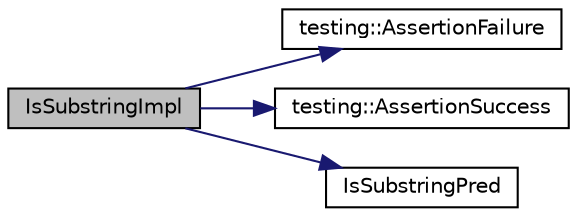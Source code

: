 digraph "IsSubstringImpl"
{
 // INTERACTIVE_SVG=YES
 // LATEX_PDF_SIZE
  bgcolor="transparent";
  edge [fontname="Helvetica",fontsize="10",labelfontname="Helvetica",labelfontsize="10"];
  node [fontname="Helvetica",fontsize="10",shape=record];
  rankdir="LR";
  Node1 [label="IsSubstringImpl",height=0.2,width=0.4,color="black", fillcolor="grey75", style="filled", fontcolor="black",tooltip=" "];
  Node1 -> Node2 [color="midnightblue",fontsize="10",style="solid",fontname="Helvetica"];
  Node2 [label="testing::AssertionFailure",height=0.2,width=0.4,color="black",URL="$d0/d75/namespacetesting_a8a25612ce946e4ffc6c9b911e7ff6a09.html#a8a25612ce946e4ffc6c9b911e7ff6a09",tooltip=" "];
  Node1 -> Node3 [color="midnightblue",fontsize="10",style="solid",fontname="Helvetica"];
  Node3 [label="testing::AssertionSuccess",height=0.2,width=0.4,color="black",URL="$d0/d75/namespacetesting_a537d27ab3cdcde6857e3cc95878f8f4a.html#a537d27ab3cdcde6857e3cc95878f8f4a",tooltip=" "];
  Node1 -> Node4 [color="midnightblue",fontsize="10",style="solid",fontname="Helvetica"];
  Node4 [label="IsSubstringPred",height=0.2,width=0.4,color="black",URL="$de/d18/namespacetesting_1_1anonymous__namespace_02gtest_8cc_03_a529b2b4b07a1d3085fc3ee11f65e6b0c.html#a529b2b4b07a1d3085fc3ee11f65e6b0c",tooltip=" "];
}
